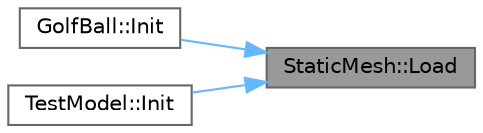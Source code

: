 digraph "StaticMesh::Load"
{
 // LATEX_PDF_SIZE
  bgcolor="transparent";
  edge [fontname=Helvetica,fontsize=10,labelfontname=Helvetica,labelfontsize=10];
  node [fontname=Helvetica,fontsize=10,shape=box,height=0.2,width=0.4];
  rankdir="RL";
  Node1 [id="Node000001",label="StaticMesh::Load",height=0.2,width=0.4,color="gray40", fillcolor="grey60", style="filled", fontcolor="black",tooltip=" "];
  Node1 -> Node2 [id="edge3_Node000001_Node000002",dir="back",color="steelblue1",style="solid",tooltip=" "];
  Node2 [id="Node000002",label="GolfBall::Init",height=0.2,width=0.4,color="grey40", fillcolor="white", style="filled",URL="$class_golf_ball.html#a1faa794a7a359c683bfc9f453d249ea5",tooltip=" "];
  Node1 -> Node3 [id="edge4_Node000001_Node000003",dir="back",color="steelblue1",style="solid",tooltip=" "];
  Node3 [id="Node000003",label="TestModel::Init",height=0.2,width=0.4,color="grey40", fillcolor="white", style="filled",URL="$class_test_model.html#a7e1de57e00664a32a5045e496f996b31",tooltip=" "];
}
